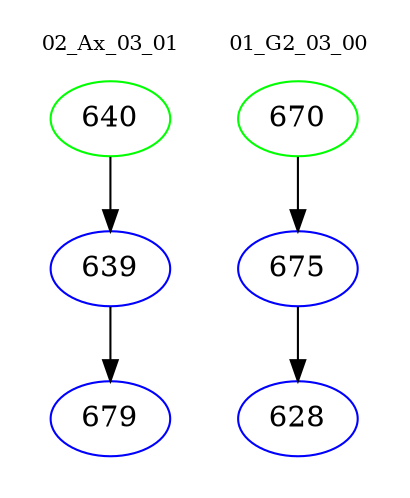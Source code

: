 digraph{
subgraph cluster_0 {
color = white
label = "02_Ax_03_01";
fontsize=10;
T0_640 [label="640", color="green"]
T0_640 -> T0_639 [color="black"]
T0_639 [label="639", color="blue"]
T0_639 -> T0_679 [color="black"]
T0_679 [label="679", color="blue"]
}
subgraph cluster_1 {
color = white
label = "01_G2_03_00";
fontsize=10;
T1_670 [label="670", color="green"]
T1_670 -> T1_675 [color="black"]
T1_675 [label="675", color="blue"]
T1_675 -> T1_628 [color="black"]
T1_628 [label="628", color="blue"]
}
}
